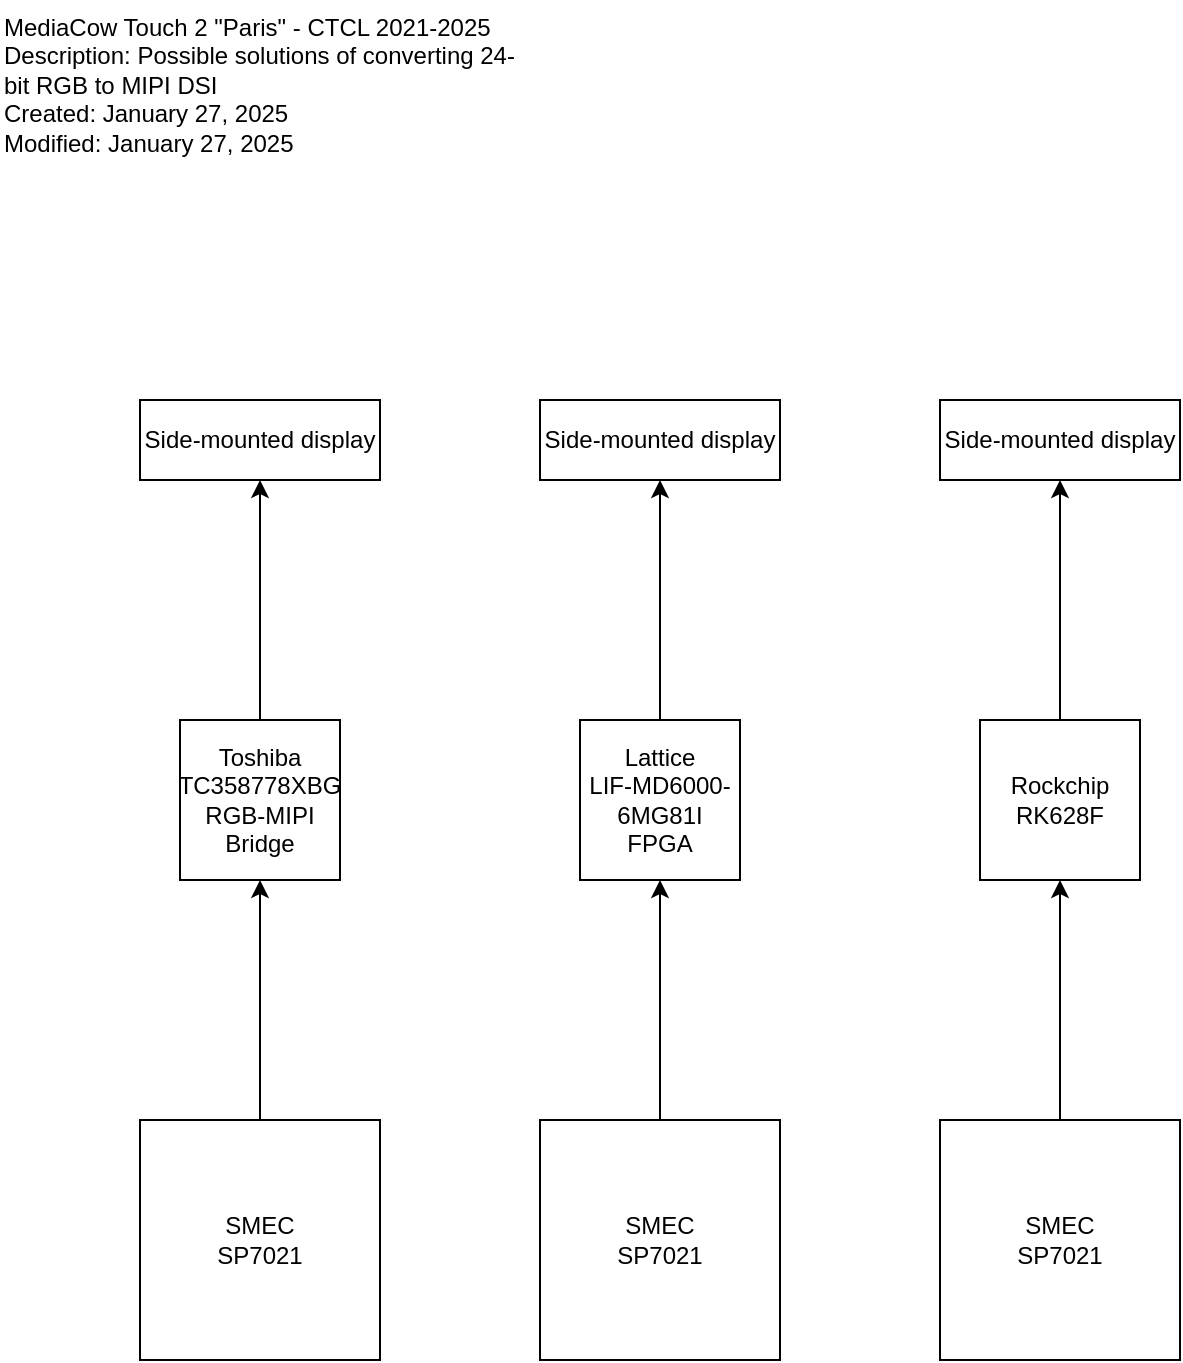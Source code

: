 <mxfile>
    <diagram id="xUfMEPBywq4l49yY_Cp4" name="Page-1">
        <mxGraphModel dx="1216" dy="771" grid="1" gridSize="10" guides="1" tooltips="1" connect="1" arrows="1" fold="1" page="1" pageScale="1" pageWidth="850" pageHeight="1100" math="0" shadow="0">
            <root>
                <mxCell id="0"/>
                <mxCell id="1" parent="0"/>
                <mxCell id="2" value="MediaCow Touch 2 &quot;Paris&quot; - CTCL 2021-2025&lt;br&gt;Description: Possible solutions of converting 24-bit RGB to MIPI DSI&lt;br&gt;Created:&amp;nbsp;January 27, 2025&lt;br&gt;Modified: January 27, 2025" style="text;html=1;strokeColor=none;fillColor=none;align=left;verticalAlign=top;whiteSpace=wrap;rounded=0;" vertex="1" parent="1">
                    <mxGeometry x="10" width="260" height="100" as="geometry"/>
                </mxCell>
                <mxCell id="6" value="" style="edgeStyle=none;html=1;" edge="1" parent="1" source="3" target="5">
                    <mxGeometry relative="1" as="geometry"/>
                </mxCell>
                <mxCell id="3" value="SMEC&lt;br&gt;SP7021" style="rounded=0;whiteSpace=wrap;html=1;" vertex="1" parent="1">
                    <mxGeometry x="80" y="560" width="120" height="120" as="geometry"/>
                </mxCell>
                <mxCell id="4" value="Side-mounted display" style="rounded=0;whiteSpace=wrap;html=1;" vertex="1" parent="1">
                    <mxGeometry x="80" y="200" width="120" height="40" as="geometry"/>
                </mxCell>
                <mxCell id="7" style="edgeStyle=none;html=1;exitX=0.5;exitY=0;exitDx=0;exitDy=0;" edge="1" parent="1" source="5" target="4">
                    <mxGeometry relative="1" as="geometry"/>
                </mxCell>
                <mxCell id="5" value="Toshiba&lt;br&gt;TC358778XBG&lt;br&gt;RGB-MIPI&lt;br&gt;Bridge" style="rounded=0;whiteSpace=wrap;html=1;" vertex="1" parent="1">
                    <mxGeometry x="100" y="360" width="80" height="80" as="geometry"/>
                </mxCell>
                <mxCell id="24" style="edgeStyle=none;html=1;exitX=0.5;exitY=0;exitDx=0;exitDy=0;entryX=0.5;entryY=1;entryDx=0;entryDy=0;" edge="1" parent="1" source="19" target="22">
                    <mxGeometry relative="1" as="geometry"/>
                </mxCell>
                <mxCell id="19" value="SMEC&lt;br&gt;SP7021" style="rounded=0;whiteSpace=wrap;html=1;" vertex="1" parent="1">
                    <mxGeometry x="280" y="560" width="120" height="120" as="geometry"/>
                </mxCell>
                <mxCell id="20" value="Side-mounted display" style="rounded=0;whiteSpace=wrap;html=1;" vertex="1" parent="1">
                    <mxGeometry x="280" y="200" width="120" height="40" as="geometry"/>
                </mxCell>
                <mxCell id="21" style="edgeStyle=none;html=1;exitX=0.5;exitY=0;exitDx=0;exitDy=0;" edge="1" parent="1" source="22" target="20">
                    <mxGeometry relative="1" as="geometry"/>
                </mxCell>
                <mxCell id="22" value="Lattice&lt;br&gt;LIF-MD6000-6MG81I&lt;br&gt;FPGA" style="rounded=0;whiteSpace=wrap;html=1;" vertex="1" parent="1">
                    <mxGeometry x="300" y="360" width="80" height="80" as="geometry"/>
                </mxCell>
                <mxCell id="25" style="edgeStyle=none;html=1;exitX=0.5;exitY=0;exitDx=0;exitDy=0;entryX=0.5;entryY=1;entryDx=0;entryDy=0;" edge="1" parent="1" source="26" target="29">
                    <mxGeometry relative="1" as="geometry"/>
                </mxCell>
                <mxCell id="26" value="SMEC&lt;br&gt;SP7021" style="rounded=0;whiteSpace=wrap;html=1;" vertex="1" parent="1">
                    <mxGeometry x="480" y="560" width="120" height="120" as="geometry"/>
                </mxCell>
                <mxCell id="27" value="Side-mounted display" style="rounded=0;whiteSpace=wrap;html=1;" vertex="1" parent="1">
                    <mxGeometry x="480" y="200" width="120" height="40" as="geometry"/>
                </mxCell>
                <mxCell id="28" style="edgeStyle=none;html=1;exitX=0.5;exitY=0;exitDx=0;exitDy=0;" edge="1" parent="1" source="29" target="27">
                    <mxGeometry relative="1" as="geometry"/>
                </mxCell>
                <mxCell id="29" value="Rockchip&lt;br&gt;RK628F" style="rounded=0;whiteSpace=wrap;html=1;" vertex="1" parent="1">
                    <mxGeometry x="500" y="360" width="80" height="80" as="geometry"/>
                </mxCell>
            </root>
        </mxGraphModel>
    </diagram>
</mxfile>